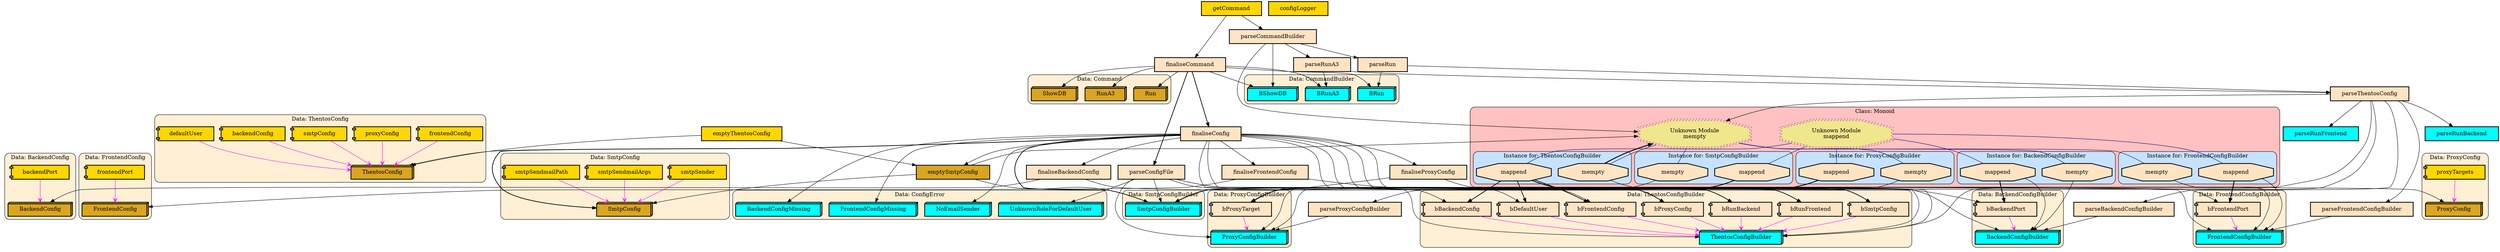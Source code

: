 digraph "Diagram of: Thentos.Config" {
    node [margin="0.4,0.1"
         ,style=filled];
    subgraph cluster_Class_Monoid {
        graph [label="Class: Monoid"
              ,style="filled,rounded"
              ,fillcolor=rosybrown1];
        subgraph cluster_Class_Monoid_Data_BackendConfigBuilder {
            graph [label="Instance for: BackendConfigBuilder"
                  ,style="filled,rounded"
                  ,fillcolor=slategray1];
            45 [label=mappend
               ,shape=octagon
               ,fillcolor=bisque
               ,style="filled,bold"];
            50 [label=mempty
               ,shape=octagon
               ,fillcolor=bisque
               ,style="filled,bold"];
        }
        subgraph cluster_Class_Monoid_Data_FrontendConfigBuilder {
            graph [label="Instance for: FrontendConfigBuilder"
                  ,style="filled,rounded"
                  ,fillcolor=slategray1];
            46 [label=mappend
               ,shape=octagon
               ,fillcolor=bisque
               ,style="filled,bold"];
            51 [label=mempty
               ,shape=octagon
               ,fillcolor=bisque
               ,style="filled,bold"];
        }
        subgraph cluster_Class_Monoid_Data_ProxyConfigBuilder {
            graph [label="Instance for: ProxyConfigBuilder"
                  ,style="filled,rounded"
                  ,fillcolor=slategray1];
            47 [label=mappend
               ,shape=octagon
               ,fillcolor=bisque
               ,style="filled,bold"];
            52 [label=mempty
               ,shape=octagon
               ,fillcolor=bisque
               ,style="filled,bold"];
        }
        subgraph cluster_Class_Monoid_Data_SmtpConfigBuilder {
            graph [label="Instance for: SmtpConfigBuilder"
                  ,style="filled,rounded"
                  ,fillcolor=slategray1];
            48 [label=mappend
               ,shape=octagon
               ,fillcolor=bisque
               ,style="filled,bold"];
            53 [label=mempty
               ,shape=octagon
               ,fillcolor=bisque
               ,style="filled,bold"];
        }
        subgraph cluster_Class_Monoid_Data_ThentosConfigBuilder {
            graph [label="Instance for: ThentosConfigBuilder"
                  ,style="filled,rounded"
                  ,fillcolor=slategray1];
            49 [label=mappend
               ,shape=octagon
               ,fillcolor=bisque
               ,style="filled,bold"];
            54 [label=mempty
               ,shape=octagon
               ,fillcolor=bisque
               ,style="filled,bold"];
        }
        71 [label="Unknown Module\nmappend"
           ,shape=doubleoctagon
           ,fillcolor=khaki
           ,style="filled,dotted"];
        72 [label="Unknown Module\nmempty"
           ,shape=doubleoctagon
           ,fillcolor=khaki
           ,style="filled,dotted"];
    }
    subgraph cluster_Data_BackendConfig {
        graph [label="Data: BackendConfig"
              ,style="filled,rounded"
              ,fillcolor=papayawhip];
        4 [label=BackendConfig
          ,shape=box3d
          ,fillcolor=goldenrod
          ,style="filled,bold"];
        32 [label=backendPort
           ,shape=component
           ,fillcolor=gold
           ,style="filled,bold"];
    }
    subgraph cluster_Data_BackendConfigBuilder {
        graph [label="Data: BackendConfigBuilder"
              ,style="filled,rounded"
              ,fillcolor=papayawhip];
        5 [label=BackendConfigBuilder
          ,shape=box3d
          ,fillcolor=cyan
          ,style="filled,bold"];
        22 [label=bBackendPort
           ,shape=component
           ,fillcolor=bisque
           ,style="filled,bold"];
    }
    subgraph cluster_Data_Command {
        graph [label="Data: Command"
              ,style="filled,rounded"
              ,fillcolor=papayawhip];
        13 [label=Run
           ,shape=box3d
           ,fillcolor=goldenrod
           ,style="filled,bold"];
        14 [label=RunA3
           ,shape=box3d
           ,fillcolor=goldenrod
           ,style="filled,bold"];
        15 [label=ShowDB
           ,shape=box3d
           ,fillcolor=goldenrod
           ,style="filled,bold"];
    }
    subgraph cluster_Data_CommandBuilder {
        graph [label="Data: CommandBuilder"
              ,style="filled,rounded"
              ,fillcolor=papayawhip];
        1 [label=BRun
          ,shape=box3d
          ,fillcolor=cyan
          ,style="filled,bold"];
        2 [label=BRunA3
          ,shape=box3d
          ,fillcolor=cyan
          ,style="filled,bold"];
        3 [label=BShowDB
          ,shape=box3d
          ,fillcolor=cyan
          ,style="filled,bold"];
    }
    subgraph cluster_Data_ConfigError {
        graph [label="Data: ConfigError"
              ,style="filled,rounded"
              ,fillcolor=papayawhip];
        6 [label=BackendConfigMissing
          ,shape=box3d
          ,fillcolor=cyan
          ,style="filled,bold"];
        9 [label=FrontendConfigMissing
          ,shape=box3d
          ,fillcolor=cyan
          ,style="filled,bold"];
        10 [label=NoEmailSender
           ,shape=box3d
           ,fillcolor=cyan
           ,style="filled,bold"];
        20 [label=UnknownRoleForDefaultUser
           ,shape=box3d
           ,fillcolor=cyan
           ,style="filled,bold"];
    }
    subgraph cluster_Data_FrontendConfig {
        graph [label="Data: FrontendConfig"
              ,style="filled,rounded"
              ,fillcolor=papayawhip];
        7 [label=FrontendConfig
          ,shape=box3d
          ,fillcolor=goldenrod
          ,style="filled,bold"];
        43 [label=frontendPort
           ,shape=component
           ,fillcolor=gold
           ,style="filled,bold"];
    }
    subgraph cluster_Data_FrontendConfigBuilder {
        graph [label="Data: FrontendConfigBuilder"
              ,style="filled,rounded"
              ,fillcolor=papayawhip];
        8 [label=FrontendConfigBuilder
          ,shape=box3d
          ,fillcolor=cyan
          ,style="filled,bold"];
        25 [label=bFrontendPort
           ,shape=component
           ,fillcolor=bisque
           ,style="filled,bold"];
    }
    subgraph cluster_Data_ProxyConfig {
        graph [label="Data: ProxyConfig"
              ,style="filled,rounded"
              ,fillcolor=papayawhip];
        11 [label=ProxyConfig
           ,shape=box3d
           ,fillcolor=goldenrod
           ,style="filled,bold"];
        66 [label=proxyTargets
           ,shape=component
           ,fillcolor=gold
           ,style="filled,bold"];
    }
    subgraph cluster_Data_ProxyConfigBuilder {
        graph [label="Data: ProxyConfigBuilder"
              ,style="filled,rounded"
              ,fillcolor=papayawhip];
        12 [label=ProxyConfigBuilder
           ,shape=box3d
           ,fillcolor=cyan
           ,style="filled,bold"];
        27 [label=bProxyTarget
           ,shape=component
           ,fillcolor=bisque
           ,style="filled,bold"];
    }
    subgraph cluster_Data_SmtpConfig {
        graph [label="Data: SmtpConfig"
              ,style="filled,rounded"
              ,fillcolor=papayawhip];
        16 [label=SmtpConfig
           ,shape=box3d
           ,fillcolor=goldenrod
           ,style="filled,bold"];
        68 [label=smtpSender
           ,shape=component
           ,fillcolor=gold
           ,style="filled,bold"];
        69 [label=smtpSendmailArgs
           ,shape=component
           ,fillcolor=gold
           ,style="filled,bold"];
        70 [label=smtpSendmailPath
           ,shape=component
           ,fillcolor=gold
           ,style="filled,bold"];
    }
    subgraph cluster_Data_SmtpConfigBuilder {
        graph [label="Data: SmtpConfigBuilder"
              ,style="filled,rounded"
              ,fillcolor=papayawhip];
        17 [label=SmtpConfigBuilder
           ,shape=box3d
           ,fillcolor=cyan
           ,style="filled,bold"];
    }
    subgraph cluster_Data_ThentosConfig {
        graph [label="Data: ThentosConfig"
              ,style="filled,rounded"
              ,fillcolor=papayawhip];
        18 [label=ThentosConfig
           ,shape=box3d
           ,fillcolor=goldenrod
           ,style="filled,bold"];
        31 [label=backendConfig
           ,shape=component
           ,fillcolor=gold
           ,style="filled,bold"];
        34 [label=defaultUser
           ,shape=component
           ,fillcolor=gold
           ,style="filled,bold"];
        42 [label=frontendConfig
           ,shape=component
           ,fillcolor=gold
           ,style="filled,bold"];
        65 [label=proxyConfig
           ,shape=component
           ,fillcolor=gold
           ,style="filled,bold"];
        67 [label=smtpConfig
           ,shape=component
           ,fillcolor=gold
           ,style="filled,bold"];
    }
    subgraph cluster_Data_ThentosConfigBuilder {
        graph [label="Data: ThentosConfigBuilder"
              ,style="filled,rounded"
              ,fillcolor=papayawhip];
        19 [label=ThentosConfigBuilder
           ,shape=box3d
           ,fillcolor=cyan
           ,style="filled,bold"];
        21 [label=bBackendConfig
           ,shape=component
           ,fillcolor=bisque
           ,style="filled,bold"];
        23 [label=bDefaultUser
           ,shape=component
           ,fillcolor=bisque
           ,style="filled,bold"];
        24 [label=bFrontendConfig
           ,shape=component
           ,fillcolor=bisque
           ,style="filled,bold"];
        26 [label=bProxyConfig
           ,shape=component
           ,fillcolor=bisque
           ,style="filled,bold"];
        28 [label=bRunBackend
           ,shape=component
           ,fillcolor=bisque
           ,style="filled,bold"];
        29 [label=bRunFrontend
           ,shape=component
           ,fillcolor=bisque
           ,style="filled,bold"];
        30 [label=bSmtpConfig
           ,shape=component
           ,fillcolor=bisque
           ,style="filled,bold"];
    }
    33 [label=configLogger
       ,shape=box
       ,fillcolor=gold
       ,style="filled,bold"];
    35 [label=emptySmtpConfig
       ,shape=box
       ,fillcolor=goldenrod
       ,style="filled,bold"];
    36 [label=emptyThentosConfig
       ,shape=box
       ,fillcolor=gold
       ,style="filled,bold"];
    37 [label=finaliseBackendConfig
       ,shape=box
       ,fillcolor=bisque
       ,style="filled,bold"];
    38 [label=finaliseCommand
       ,shape=box
       ,fillcolor=bisque
       ,style="filled,bold"];
    39 [label=finaliseConfig
       ,shape=box
       ,fillcolor=bisque
       ,style="filled,bold"];
    40 [label=finaliseFrontendConfig
       ,shape=box
       ,fillcolor=bisque
       ,style="filled,bold"];
    41 [label=finaliseProxyConfig
       ,shape=box
       ,fillcolor=bisque
       ,style="filled,bold"];
    44 [label=getCommand
       ,shape=box
       ,fillcolor=gold
       ,style="filled,bold"];
    55 [label=parseBackendConfigBuilder
       ,shape=box
       ,fillcolor=bisque
       ,style="filled,bold"];
    56 [label=parseCommandBuilder
       ,shape=box
       ,fillcolor=bisque
       ,style="filled,bold"];
    57 [label=parseConfigFile
       ,shape=box
       ,fillcolor=bisque
       ,style="filled,bold"];
    58 [label=parseFrontendConfigBuilder
       ,shape=box
       ,fillcolor=bisque
       ,style="filled,bold"];
    59 [label=parseProxyConfigBuilder
       ,shape=box
       ,fillcolor=bisque
       ,style="filled,bold"];
    60 [label=parseRun
       ,shape=box
       ,fillcolor=bisque
       ,style="filled,bold"];
    61 [label=parseRunA3
       ,shape=box
       ,fillcolor=bisque
       ,style="filled,bold"];
    62 [label=parseRunBackend
       ,shape=box
       ,fillcolor=cyan
       ,style="filled,bold"];
    63 [label=parseRunFrontend
       ,shape=box
       ,fillcolor=cyan
       ,style="filled,bold"];
    64 [label=parseThentosConfig
       ,shape=box
       ,fillcolor=bisque
       ,style="filled,bold"];
    21 -> 19 [penwidth=1
             ,color=magenta
             ,arrowtail=odot
             ,arrowhead=vee];
    22 -> 5 [penwidth=1
            ,color=magenta
            ,arrowtail=odot
            ,arrowhead=vee];
    23 -> 19 [penwidth=1
             ,color=magenta
             ,arrowtail=odot
             ,arrowhead=vee];
    24 -> 19 [penwidth=1
             ,color=magenta
             ,arrowtail=odot
             ,arrowhead=vee];
    25 -> 8 [penwidth=1
            ,color=magenta
            ,arrowtail=odot
            ,arrowhead=vee];
    26 -> 19 [penwidth=1
             ,color=magenta
             ,arrowtail=odot
             ,arrowhead=vee];
    27 -> 12 [penwidth=1
             ,color=magenta
             ,arrowtail=odot
             ,arrowhead=vee];
    28 -> 19 [penwidth=1
             ,color=magenta
             ,arrowtail=odot
             ,arrowhead=vee];
    29 -> 19 [penwidth=1
             ,color=magenta
             ,arrowtail=odot
             ,arrowhead=vee];
    30 -> 19 [penwidth=1
             ,color=magenta
             ,arrowtail=odot
             ,arrowhead=vee];
    31 -> 18 [penwidth=1
             ,color=magenta
             ,arrowtail=odot
             ,arrowhead=vee];
    32 -> 4 [penwidth=1
            ,color=magenta
            ,arrowtail=odot
            ,arrowhead=vee];
    34 -> 18 [penwidth=1
             ,color=magenta
             ,arrowtail=odot
             ,arrowhead=vee];
    35 -> 16 [penwidth=1
             ,color=black];
    35 -> 17 [penwidth=1
             ,color=black];
    35 -> 72 [penwidth=1
             ,color=black];
    36 -> 18 [penwidth=1
             ,color=black];
    36 -> 35 [penwidth=1
             ,color=black];
    37 -> 4 [penwidth=1
            ,color=black];
    37 -> 22 [penwidth=1
             ,color=black];
    38 -> 1 [penwidth=1
            ,color=black];
    38 -> 2 [penwidth=1
            ,color=black];
    38 -> 3 [penwidth=1
            ,color=black];
    38 -> 13 [penwidth=1
             ,color=black];
    38 -> 14 [penwidth=1
             ,color=black];
    38 -> 15 [penwidth=1
             ,color=black];
    38 -> 39 [penwidth=1.6931471805599454
             ,color=black];
    38 -> 57 [penwidth=1.6931471805599454
             ,color=black];
    39 -> 6 [penwidth=1
            ,color=black];
    39 -> 9 [penwidth=1
            ,color=black];
    39 -> 10 [penwidth=1
             ,color=black];
    39 -> 16 [penwidth=1.6931471805599454
             ,color=black];
    39 -> 17 [penwidth=1.6931471805599454
             ,color=black];
    39 -> 18 [penwidth=1
             ,color=black];
    39 -> 21 [penwidth=1
             ,color=black];
    39 -> 23 [penwidth=1
             ,color=black];
    39 -> 24 [penwidth=1
             ,color=black];
    39 -> 26 [penwidth=1
             ,color=black];
    39 -> 28 [penwidth=1
             ,color=black];
    39 -> 29 [penwidth=1
             ,color=black];
    39 -> 30 [penwidth=1
             ,color=black];
    39 -> 35 [penwidth=1
             ,color=black];
    39 -> 37 [penwidth=1
             ,color=black];
    39 -> 40 [penwidth=1
             ,color=black];
    39 -> 41 [penwidth=1
             ,color=black];
    40 -> 7 [penwidth=1
            ,color=black];
    40 -> 25 [penwidth=1
             ,color=black];
    41 -> 11 [penwidth=1
             ,color=black];
    41 -> 27 [penwidth=1
             ,color=black];
    42 -> 18 [penwidth=1
             ,color=magenta
             ,arrowtail=odot
             ,arrowhead=vee];
    43 -> 7 [penwidth=1
            ,color=magenta
            ,arrowtail=odot
            ,arrowhead=vee];
    44 -> 38 [penwidth=1
             ,color=black];
    44 -> 56 [penwidth=1
             ,color=black];
    45 -> 5 [penwidth=1
            ,color=black];
    45 -> 22 [penwidth=2.09861228866811
             ,color=black];
    46 -> 8 [penwidth=1
            ,color=black];
    46 -> 25 [penwidth=2.09861228866811
             ,color=black];
    47 -> 12 [penwidth=1
             ,color=black];
    47 -> 27 [penwidth=2.09861228866811
             ,color=black];
    48 -> 17 [penwidth=2.09861228866811
             ,color=black];
    49 -> 19 [penwidth=1
             ,color=black];
    49 -> 21 [penwidth=1.6931471805599454
             ,color=black];
    49 -> 23 [penwidth=1.6931471805599454
             ,color=black];
    49 -> 24 [penwidth=1.6931471805599454
             ,color=black];
    49 -> 26 [penwidth=1.6931471805599454
             ,color=black];
    49 -> 28 [penwidth=1.6931471805599454
             ,color=black];
    49 -> 29 [penwidth=1.6931471805599454
             ,color=black];
    49 -> 30 [penwidth=1.6931471805599454
             ,color=black];
    50 -> 5 [penwidth=1
            ,color=black];
    51 -> 8 [penwidth=1
            ,color=black];
    52 -> 12 [penwidth=1
             ,color=black];
    53 -> 17 [penwidth=1
             ,color=black];
    54 -> 19 [penwidth=1
             ,color=black];
    54 -> 72 [penwidth=2.386294361119891
             ,color=black];
    55 -> 5 [penwidth=1
            ,color=black];
    56 -> 3 [penwidth=1
            ,color=black];
    56 -> 60 [penwidth=1
             ,color=black];
    56 -> 61 [penwidth=1
             ,color=black];
    56 -> 72 [penwidth=1
             ,color=black];
    57 -> 5 [penwidth=1
            ,color=black];
    57 -> 8 [penwidth=1
            ,color=black];
    57 -> 12 [penwidth=1
             ,color=black];
    57 -> 17 [penwidth=1
             ,color=black];
    57 -> 19 [penwidth=1
             ,color=black];
    57 -> 20 [penwidth=1
             ,color=black];
    58 -> 8 [penwidth=1
            ,color=black];
    59 -> 12 [penwidth=1
             ,color=black];
    60 -> 1 [penwidth=1
            ,color=black];
    60 -> 64 [penwidth=1
             ,color=black];
    61 -> 2 [penwidth=1
            ,color=black];
    61 -> 64 [penwidth=1
             ,color=black];
    64 -> 19 [penwidth=1
             ,color=black];
    64 -> 55 [penwidth=1
             ,color=black];
    64 -> 58 [penwidth=1
             ,color=black];
    64 -> 59 [penwidth=1
             ,color=black];
    64 -> 62 [penwidth=1
             ,color=black];
    64 -> 63 [penwidth=1
             ,color=black];
    64 -> 72 [penwidth=1
             ,color=black];
    65 -> 18 [penwidth=1
             ,color=magenta
             ,arrowtail=odot
             ,arrowhead=vee];
    66 -> 11 [penwidth=1
             ,color=magenta
             ,arrowtail=odot
             ,arrowhead=vee];
    67 -> 18 [penwidth=1
             ,color=magenta
             ,arrowtail=odot
             ,arrowhead=vee];
    68 -> 16 [penwidth=1
             ,color=magenta
             ,arrowtail=odot
             ,arrowhead=vee];
    69 -> 16 [penwidth=1
             ,color=magenta
             ,arrowtail=odot
             ,arrowhead=vee];
    70 -> 16 [penwidth=1
             ,color=magenta
             ,arrowtail=odot
             ,arrowhead=vee];
    71 -> 45 [penwidth=1
             ,color=navy
             ,dir=none];
    71 -> 46 [penwidth=1
             ,color=navy
             ,dir=none];
    71 -> 47 [penwidth=1
             ,color=navy
             ,dir=none];
    71 -> 48 [penwidth=1
             ,color=navy
             ,dir=none];
    71 -> 49 [penwidth=1
             ,color=navy
             ,dir=none];
    72 -> 50 [penwidth=1
             ,color=navy
             ,dir=none];
    72 -> 51 [penwidth=1
             ,color=navy
             ,dir=none];
    72 -> 52 [penwidth=1
             ,color=navy
             ,dir=none];
    72 -> 53 [penwidth=1
             ,color=navy
             ,dir=none];
    72 -> 54 [penwidth=1
             ,color=navy
             ,dir=none];
}
